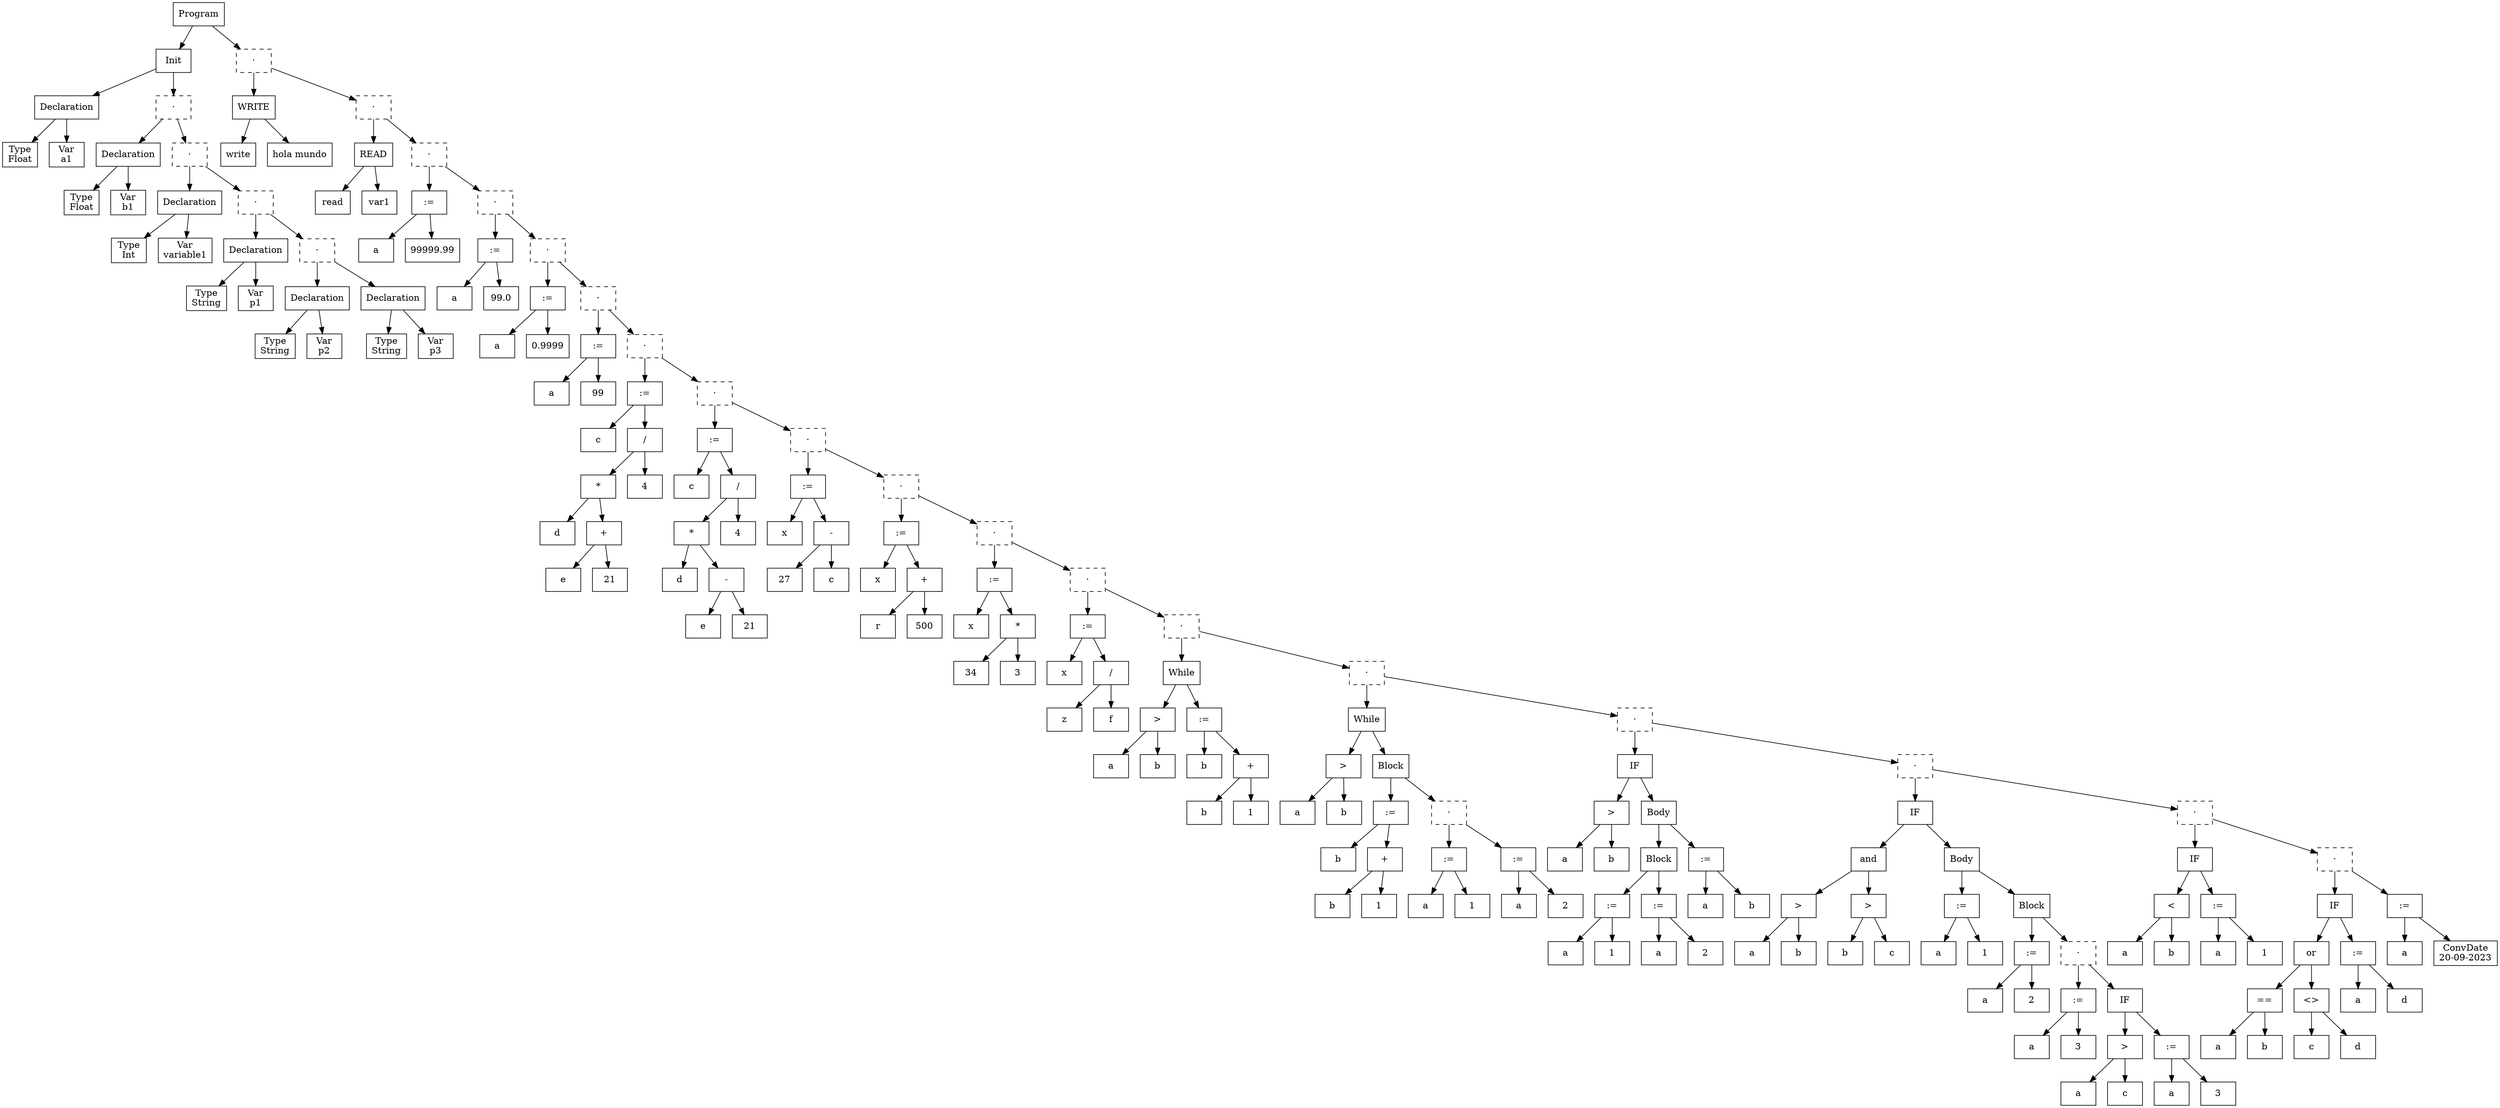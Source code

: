 digraph AST {
  node [shape=box];
  n1 [label="Program"];
  n1 -> n2;
  n2 [label="Init"];
  n2 -> n3;
  n3 [label="Declaration"];
  n3 -> n4;
  n4 [label="Type\nFloat"];
  n3 -> n5;
  n5 [label="Var\na1"];
  n6 [label="·", style="dashed"];
  n6 -> n7;
  n7 [label="Declaration"];
  n7 -> n8;
  n8 [label="Type\nFloat"];
  n7 -> n9;
  n9 [label="Var\nb1"];
  n10 [label="·", style="dashed"];
  n10 -> n11;
  n11 [label="Declaration"];
  n11 -> n12;
  n12 [label="Type\nInt"];
  n11 -> n13;
  n13 [label="Var\nvariable1"];
  n14 [label="·", style="dashed"];
  n14 -> n15;
  n15 [label="Declaration"];
  n15 -> n16;
  n16 [label="Type\nString"];
  n15 -> n17;
  n17 [label="Var\np1"];
  n18 [label="·", style="dashed"];
  n18 -> n19;
  n19 [label="Declaration"];
  n19 -> n20;
  n20 [label="Type\nString"];
  n19 -> n21;
  n21 [label="Var\np2"];
  n18 -> n22;
  n22 [label="Declaration"];
  n22 -> n23;
  n23 [label="Type\nString"];
  n22 -> n24;
  n24 [label="Var\np3"];
  n14 -> n18;
  n10 -> n14;
  n6 -> n10;
  n2 -> n6;
  n25 [label="·", style="dashed"];
  n25 -> n26;
  n26 [label="WRITE"];
  n27 [label="write"];
  n26 -> n27;
  n28 [label="hola mundo"];
  n26 -> n28;
  n29 [label="·", style="dashed"];
  n29 -> n30;
  n30 [label="READ"];
  n31 [label="read"];
  n30 -> n31;
  n32 [label="var1"];
  n30 -> n32;
  n33 [label="·", style="dashed"];
  n33 -> n34;
  n34 [label=":="];
  n35 [label="a"];
  n34 -> n35;
  n34 -> n36;
  n36 [label="99999.99"];
  n37 [label="·", style="dashed"];
  n37 -> n38;
  n38 [label=":="];
  n39 [label="a"];
  n38 -> n39;
  n38 -> n40;
  n40 [label="99.0"];
  n41 [label="·", style="dashed"];
  n41 -> n42;
  n42 [label=":="];
  n43 [label="a"];
  n42 -> n43;
  n42 -> n44;
  n44 [label="0.9999"];
  n45 [label="·", style="dashed"];
  n45 -> n46;
  n46 [label=":="];
  n47 [label="a"];
  n46 -> n47;
  n46 -> n48;
  n48 [label="99"];
  n49 [label="·", style="dashed"];
  n49 -> n50;
  n50 [label=":="];
  n51 [label="c"];
  n50 -> n51;
  n50 -> n52;
  n52 [label="/"];
  n52 -> n53;
  n53 [label="*"];
  n53 -> n54;
  n54 [label="d"];
  n53 -> n55;
  n55 [label="+"];
  n55 -> n56;
  n56 [label="e"];
  n55 -> n57;
  n57 [label="21"];
  n52 -> n58;
  n58 [label="4"];
  n59 [label="·", style="dashed"];
  n59 -> n60;
  n60 [label=":="];
  n61 [label="c"];
  n60 -> n61;
  n60 -> n62;
  n62 [label="/"];
  n62 -> n63;
  n63 [label="*"];
  n63 -> n64;
  n64 [label="d"];
  n63 -> n65;
  n65 [label="-"];
  n65 -> n66;
  n66 [label="e"];
  n65 -> n67;
  n67 [label="21"];
  n62 -> n68;
  n68 [label="4"];
  n69 [label="·", style="dashed"];
  n69 -> n70;
  n70 [label=":="];
  n71 [label="x"];
  n70 -> n71;
  n70 -> n72;
  n72 [label="-"];
  n72 -> n73;
  n73 [label="27"];
  n72 -> n74;
  n74 [label="c"];
  n75 [label="·", style="dashed"];
  n75 -> n76;
  n76 [label=":="];
  n77 [label="x"];
  n76 -> n77;
  n76 -> n78;
  n78 [label="+"];
  n78 -> n79;
  n79 [label="r"];
  n78 -> n80;
  n80 [label="500"];
  n81 [label="·", style="dashed"];
  n81 -> n82;
  n82 [label=":="];
  n83 [label="x"];
  n82 -> n83;
  n82 -> n84;
  n84 [label="*"];
  n84 -> n85;
  n85 [label="34"];
  n84 -> n86;
  n86 [label="3"];
  n87 [label="·", style="dashed"];
  n87 -> n88;
  n88 [label=":="];
  n89 [label="x"];
  n88 -> n89;
  n88 -> n90;
  n90 [label="/"];
  n90 -> n91;
  n91 [label="z"];
  n90 -> n92;
  n92 [label="f"];
  n93 [label="·", style="dashed"];
  n93 -> n94;
  n94 [label="While"];
  n94 -> n95;
  n95 [label=">"];
  n95 -> n96;
  n96 [label="a"];
  n95 -> n97;
  n97 [label="b"];
  n94 -> n98;
  n98 [label=":="];
  n99 [label="b"];
  n98 -> n99;
  n98 -> n100;
  n100 [label="+"];
  n100 -> n101;
  n101 [label="b"];
  n100 -> n102;
  n102 [label="1"];
  n103 [label="·", style="dashed"];
  n103 -> n104;
  n104 [label="While"];
  n104 -> n105;
  n105 [label=">"];
  n105 -> n106;
  n106 [label="a"];
  n105 -> n107;
  n107 [label="b"];
  n104 -> n108;
  n108 [label="Block"];
  n108 -> n109;
  n109 [label=":="];
  n110 [label="b"];
  n109 -> n110;
  n109 -> n111;
  n111 [label="+"];
  n111 -> n112;
  n112 [label="b"];
  n111 -> n113;
  n113 [label="1"];
  n114 [label="·", style="dashed"];
  n114 -> n115;
  n115 [label=":="];
  n116 [label="a"];
  n115 -> n116;
  n115 -> n117;
  n117 [label="1"];
  n114 -> n118;
  n118 [label=":="];
  n119 [label="a"];
  n118 -> n119;
  n118 -> n120;
  n120 [label="2"];
  n108 -> n114;
  n121 [label="·", style="dashed"];
  n121 -> n122;
  n122 [label="IF"];
  n122 -> n123;
  n123 [label=">"];
  n123 -> n124;
  n124 [label="a"];
  n123 -> n125;
  n125 [label="b"];
  n122 -> n126;
  n126 [label="Body"];
  n126 -> n127;
  n127 [label="Block"];
  n127 -> n128;
  n128 [label=":="];
  n129 [label="a"];
  n128 -> n129;
  n128 -> n130;
  n130 [label="1"];
  n127 -> n131;
  n131 [label=":="];
  n132 [label="a"];
  n131 -> n132;
  n131 -> n133;
  n133 [label="2"];
  n126 -> n134;
  n134 [label=":="];
  n135 [label="a"];
  n134 -> n135;
  n134 -> n136;
  n136 [label="b"];
  n137 [label="·", style="dashed"];
  n137 -> n138;
  n138 [label="IF"];
  n138 -> n139;
  n139 [label="and"];
  n139 -> n140;
  n140 [label=">"];
  n140 -> n141;
  n141 [label="a"];
  n140 -> n142;
  n142 [label="b"];
  n139 -> n143;
  n143 [label=">"];
  n143 -> n144;
  n144 [label="b"];
  n143 -> n145;
  n145 [label="c"];
  n138 -> n146;
  n146 [label="Body"];
  n146 -> n147;
  n147 [label=":="];
  n148 [label="a"];
  n147 -> n148;
  n147 -> n149;
  n149 [label="1"];
  n146 -> n150;
  n150 [label="Block"];
  n150 -> n151;
  n151 [label=":="];
  n152 [label="a"];
  n151 -> n152;
  n151 -> n153;
  n153 [label="2"];
  n154 [label="·", style="dashed"];
  n154 -> n155;
  n155 [label=":="];
  n156 [label="a"];
  n155 -> n156;
  n155 -> n157;
  n157 [label="3"];
  n154 -> n158;
  n158 [label="IF"];
  n158 -> n159;
  n159 [label=">"];
  n159 -> n160;
  n160 [label="a"];
  n159 -> n161;
  n161 [label="c"];
  n158 -> n162;
  n162 [label=":="];
  n163 [label="a"];
  n162 -> n163;
  n162 -> n164;
  n164 [label="3"];
  n150 -> n154;
  n165 [label="·", style="dashed"];
  n165 -> n166;
  n166 [label="IF"];
  n166 -> n167;
  n167 [label="<"];
  n167 -> n168;
  n168 [label="a"];
  n167 -> n169;
  n169 [label="b"];
  n166 -> n170;
  n170 [label=":="];
  n171 [label="a"];
  n170 -> n171;
  n170 -> n172;
  n172 [label="1"];
  n173 [label="·", style="dashed"];
  n173 -> n174;
  n174 [label="IF"];
  n174 -> n175;
  n175 [label="or"];
  n175 -> n176;
  n176 [label="=="];
  n176 -> n177;
  n177 [label="a"];
  n176 -> n178;
  n178 [label="b"];
  n175 -> n179;
  n179 [label="<>"];
  n179 -> n180;
  n180 [label="c"];
  n179 -> n181;
  n181 [label="d"];
  n174 -> n182;
  n182 [label=":="];
  n183 [label="a"];
  n182 -> n183;
  n182 -> n184;
  n184 [label="d"];
  n173 -> n185;
  n185 [label=":="];
  n186 [label="a"];
  n185 -> n186;
  n185 -> n187;
  n187 [label="ConvDate\n20-09-2023"];
  n165 -> n173;
  n137 -> n165;
  n121 -> n137;
  n103 -> n121;
  n93 -> n103;
  n87 -> n93;
  n81 -> n87;
  n75 -> n81;
  n69 -> n75;
  n59 -> n69;
  n49 -> n59;
  n45 -> n49;
  n41 -> n45;
  n37 -> n41;
  n33 -> n37;
  n29 -> n33;
  n25 -> n29;
  n1 -> n25;
}